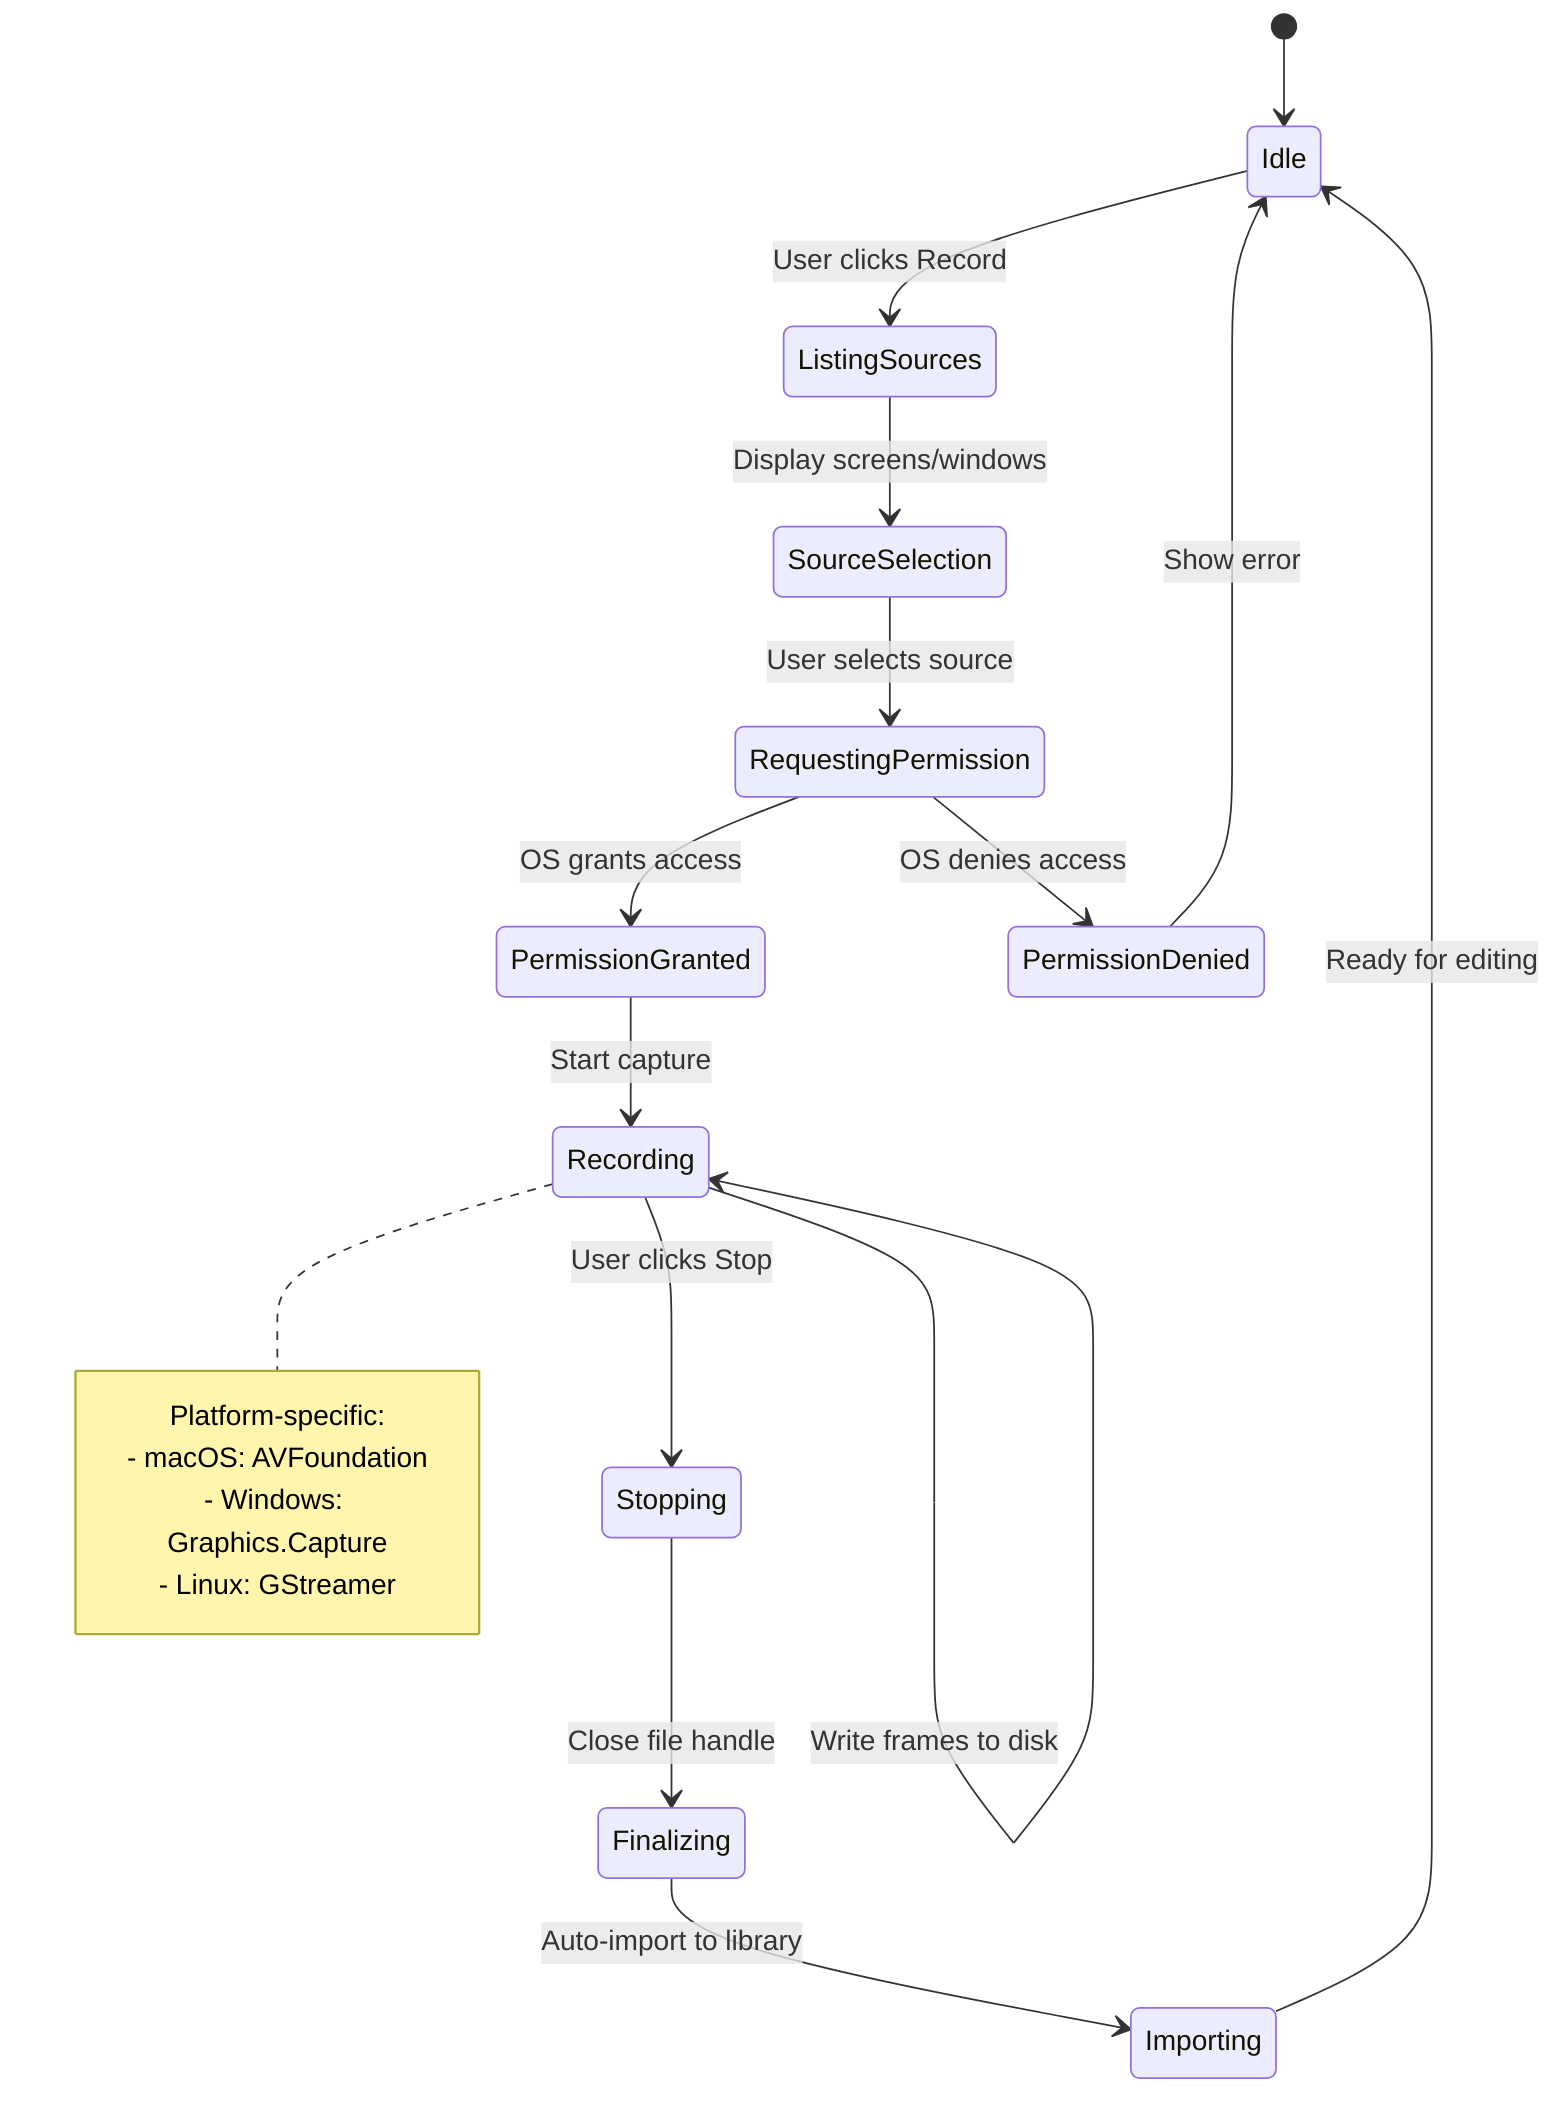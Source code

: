 stateDiagram-v2
    [*] --> Idle
    
    Idle --> ListingSources: User clicks Record
    ListingSources --> SourceSelection: Display screens/windows
    SourceSelection --> RequestingPermission: User selects source
    
    RequestingPermission --> PermissionGranted: OS grants access
    RequestingPermission --> PermissionDenied: OS denies access
    
    PermissionDenied --> Idle: Show error
    
    PermissionGranted --> Recording: Start capture
    Recording --> Recording: Write frames to disk
    Recording --> Stopping: User clicks Stop
    
    Stopping --> Finalizing: Close file handle
    Finalizing --> Importing: Auto-import to library
    Importing --> Idle: Ready for editing
    
    note right of Recording
        Platform-specific:
        - macOS: AVFoundation
        - Windows: Graphics.Capture
        - Linux: GStreamer
    end note